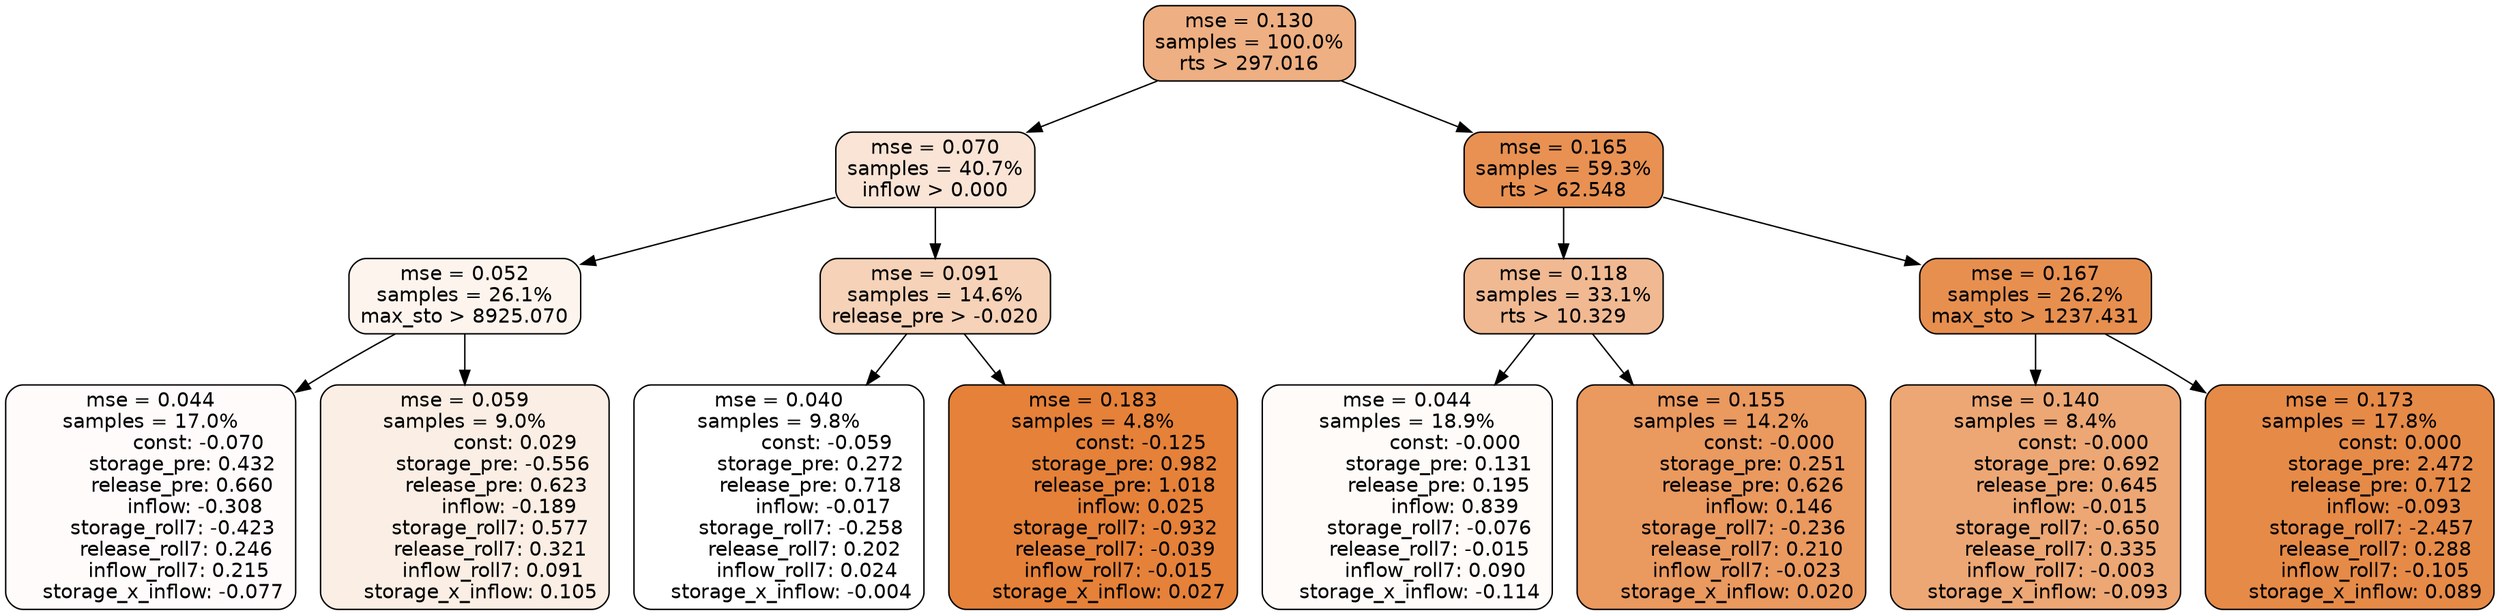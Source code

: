 digraph tree {
node [shape=rectangle, style="filled, rounded", color="black", fontname=helvetica] ;
edge [fontname=helvetica] ;
	"0" [label="mse = 0.130
samples = 100.0%
rts > 297.016", fillcolor="#eeaf82"]
	"8" [label="mse = 0.070
samples = 40.7%
inflow > 0.000", fillcolor="#f9e4d5"]
	"1" [label="mse = 0.165
samples = 59.3%
rts > 62.548", fillcolor="#e89152"]
	"9" [label="mse = 0.052
samples = 26.1%
max_sto > 8925.070", fillcolor="#fcf4ed"]
	"12" [label="mse = 0.091
samples = 14.6%
release_pre > -0.020", fillcolor="#f5d2b8"]
	"2" [label="mse = 0.118
samples = 33.1%
rts > 10.329", fillcolor="#f0b992"]
	"5" [label="mse = 0.167
samples = 26.2%
max_sto > 1237.431", fillcolor="#e78f4f"]
	"10" [label="mse = 0.044
samples = 17.0%
               const: -0.070
          storage_pre: 0.432
          release_pre: 0.660
              inflow: -0.308
       storage_roll7: -0.423
        release_roll7: 0.246
         inflow_roll7: 0.215
    storage_x_inflow: -0.077", fillcolor="#fefbfa"]
	"11" [label="mse = 0.059
samples = 9.0%
                const: 0.029
         storage_pre: -0.556
          release_pre: 0.623
              inflow: -0.189
        storage_roll7: 0.577
        release_roll7: 0.321
         inflow_roll7: 0.091
     storage_x_inflow: 0.105", fillcolor="#fbeee4"]
	"13" [label="mse = 0.040
samples = 9.8%
               const: -0.059
          storage_pre: 0.272
          release_pre: 0.718
              inflow: -0.017
       storage_roll7: -0.258
        release_roll7: 0.202
         inflow_roll7: 0.024
    storage_x_inflow: -0.004", fillcolor="#ffffff"]
	"14" [label="mse = 0.183
samples = 4.8%
               const: -0.125
          storage_pre: 0.982
          release_pre: 1.018
               inflow: 0.025
       storage_roll7: -0.932
       release_roll7: -0.039
        inflow_roll7: -0.015
     storage_x_inflow: 0.027", fillcolor="#e58139"]
	"3" [label="mse = 0.044
samples = 18.9%
               const: -0.000
          storage_pre: 0.131
          release_pre: 0.195
               inflow: 0.839
       storage_roll7: -0.076
       release_roll7: -0.015
         inflow_roll7: 0.090
    storage_x_inflow: -0.114", fillcolor="#fefbf9"]
	"4" [label="mse = 0.155
samples = 14.2%
               const: -0.000
          storage_pre: 0.251
          release_pre: 0.626
               inflow: 0.146
       storage_roll7: -0.236
        release_roll7: 0.210
        inflow_roll7: -0.023
     storage_x_inflow: 0.020", fillcolor="#ea995f"]
	"7" [label="mse = 0.140
samples = 8.4%
               const: -0.000
          storage_pre: 0.692
          release_pre: 0.645
              inflow: -0.015
       storage_roll7: -0.650
        release_roll7: 0.335
        inflow_roll7: -0.003
    storage_x_inflow: -0.093", fillcolor="#eca774"]
	"6" [label="mse = 0.173
samples = 17.8%
                const: 0.000
          storage_pre: 2.472
          release_pre: 0.712
              inflow: -0.093
       storage_roll7: -2.457
        release_roll7: 0.288
        inflow_roll7: -0.105
     storage_x_inflow: 0.089", fillcolor="#e68a47"]

	"0" -> "1"
	"0" -> "8"
	"8" -> "9"
	"8" -> "12"
	"1" -> "2"
	"1" -> "5"
	"9" -> "10"
	"9" -> "11"
	"12" -> "13"
	"12" -> "14"
	"2" -> "3"
	"2" -> "4"
	"5" -> "6"
	"5" -> "7"
}
